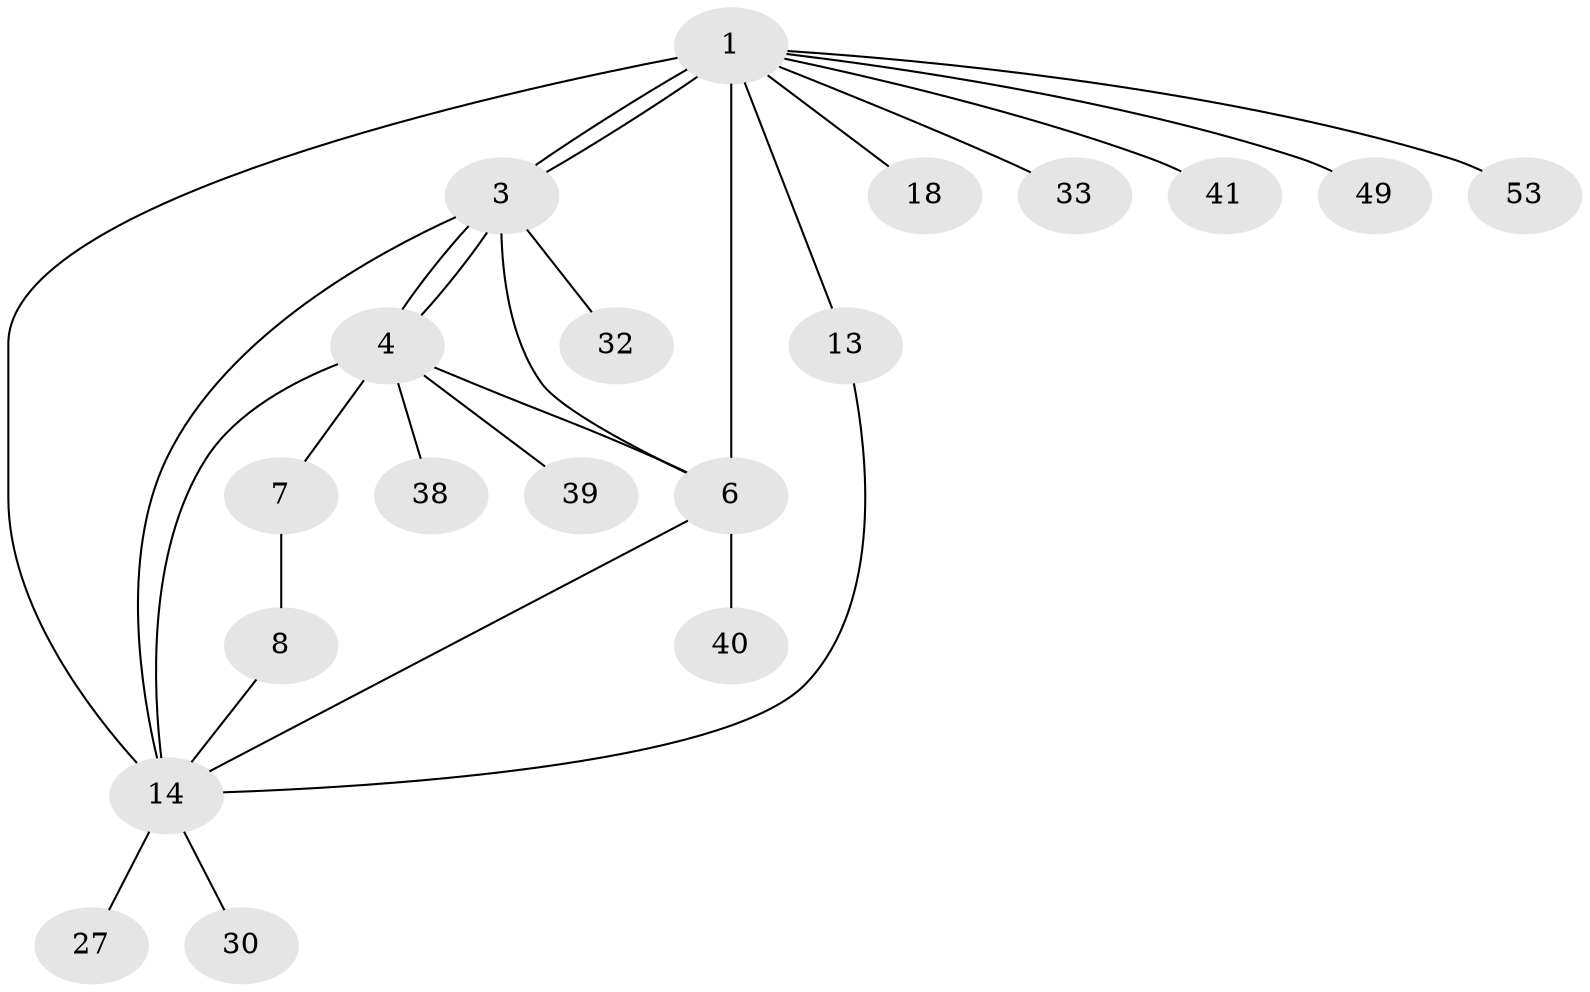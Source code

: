 // original degree distribution, {18: 0.015151515151515152, 2: 0.19696969696969696, 15: 0.015151515151515152, 16: 0.015151515151515152, 1: 0.5151515151515151, 7: 0.015151515151515152, 4: 0.045454545454545456, 3: 0.13636363636363635, 12: 0.015151515151515152, 13: 0.015151515151515152, 6: 0.015151515151515152}
// Generated by graph-tools (version 1.1) at 2025/18/03/04/25 18:18:10]
// undirected, 19 vertices, 27 edges
graph export_dot {
graph [start="1"]
  node [color=gray90,style=filled];
  1 [super="+24+2+21"];
  3 [super="+23+36+11+45+52+17+35+5"];
  4 [super="+10+9+54+55"];
  6 [super="+28+47+61+19"];
  7 [super="+42"];
  8;
  13 [super="+43"];
  14 [super="+50+63+26+29+15+16"];
  18;
  27;
  30;
  32;
  33;
  38;
  39;
  40 [super="+48"];
  41;
  49;
  53;
  1 -- 3 [weight=2];
  1 -- 3;
  1 -- 13;
  1 -- 14 [weight=3];
  1 -- 18;
  1 -- 33;
  1 -- 41;
  1 -- 49;
  1 -- 53;
  1 -- 6 [weight=3];
  3 -- 4;
  3 -- 4;
  3 -- 32;
  3 -- 14;
  3 -- 6 [weight=2];
  4 -- 6 [weight=5];
  4 -- 7 [weight=2];
  4 -- 14 [weight=4];
  4 -- 38;
  4 -- 39;
  6 -- 40;
  6 -- 14 [weight=2];
  7 -- 8;
  8 -- 14;
  13 -- 14;
  14 -- 27;
  14 -- 30;
}

